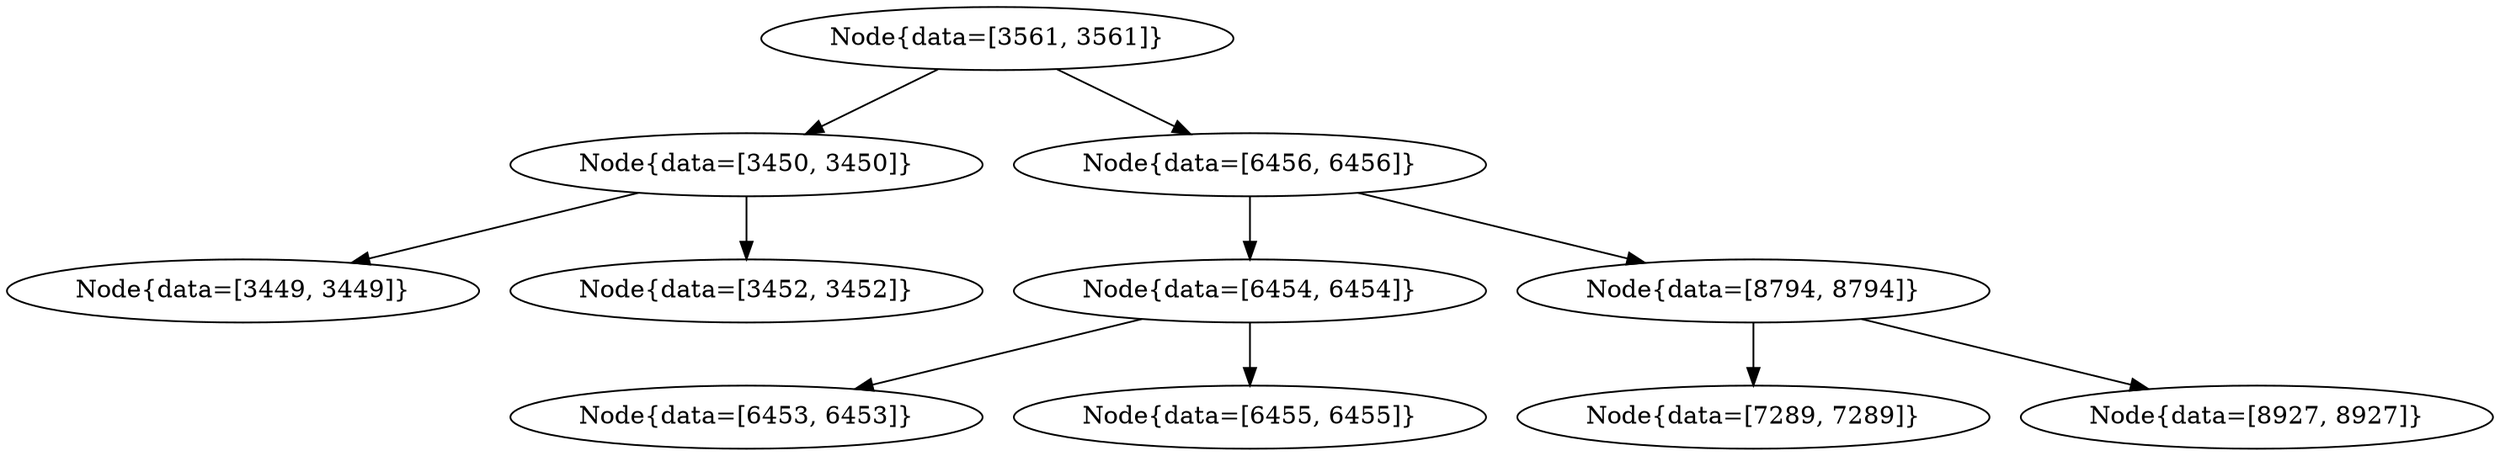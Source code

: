 digraph G{
373103809 [label="Node{data=[3561, 3561]}"]
373103809 -> 761747909
761747909 [label="Node{data=[3450, 3450]}"]
761747909 -> 1999269007
1999269007 [label="Node{data=[3449, 3449]}"]
761747909 -> 673900069
673900069 [label="Node{data=[3452, 3452]}"]
373103809 -> 1452223733
1452223733 [label="Node{data=[6456, 6456]}"]
1452223733 -> 1093795472
1093795472 [label="Node{data=[6454, 6454]}"]
1093795472 -> 1700506669
1700506669 [label="Node{data=[6453, 6453]}"]
1093795472 -> 440366445
440366445 [label="Node{data=[6455, 6455]}"]
1452223733 -> 905452123
905452123 [label="Node{data=[8794, 8794]}"]
905452123 -> 2079565578
2079565578 [label="Node{data=[7289, 7289]}"]
905452123 -> 1131497117
1131497117 [label="Node{data=[8927, 8927]}"]
}